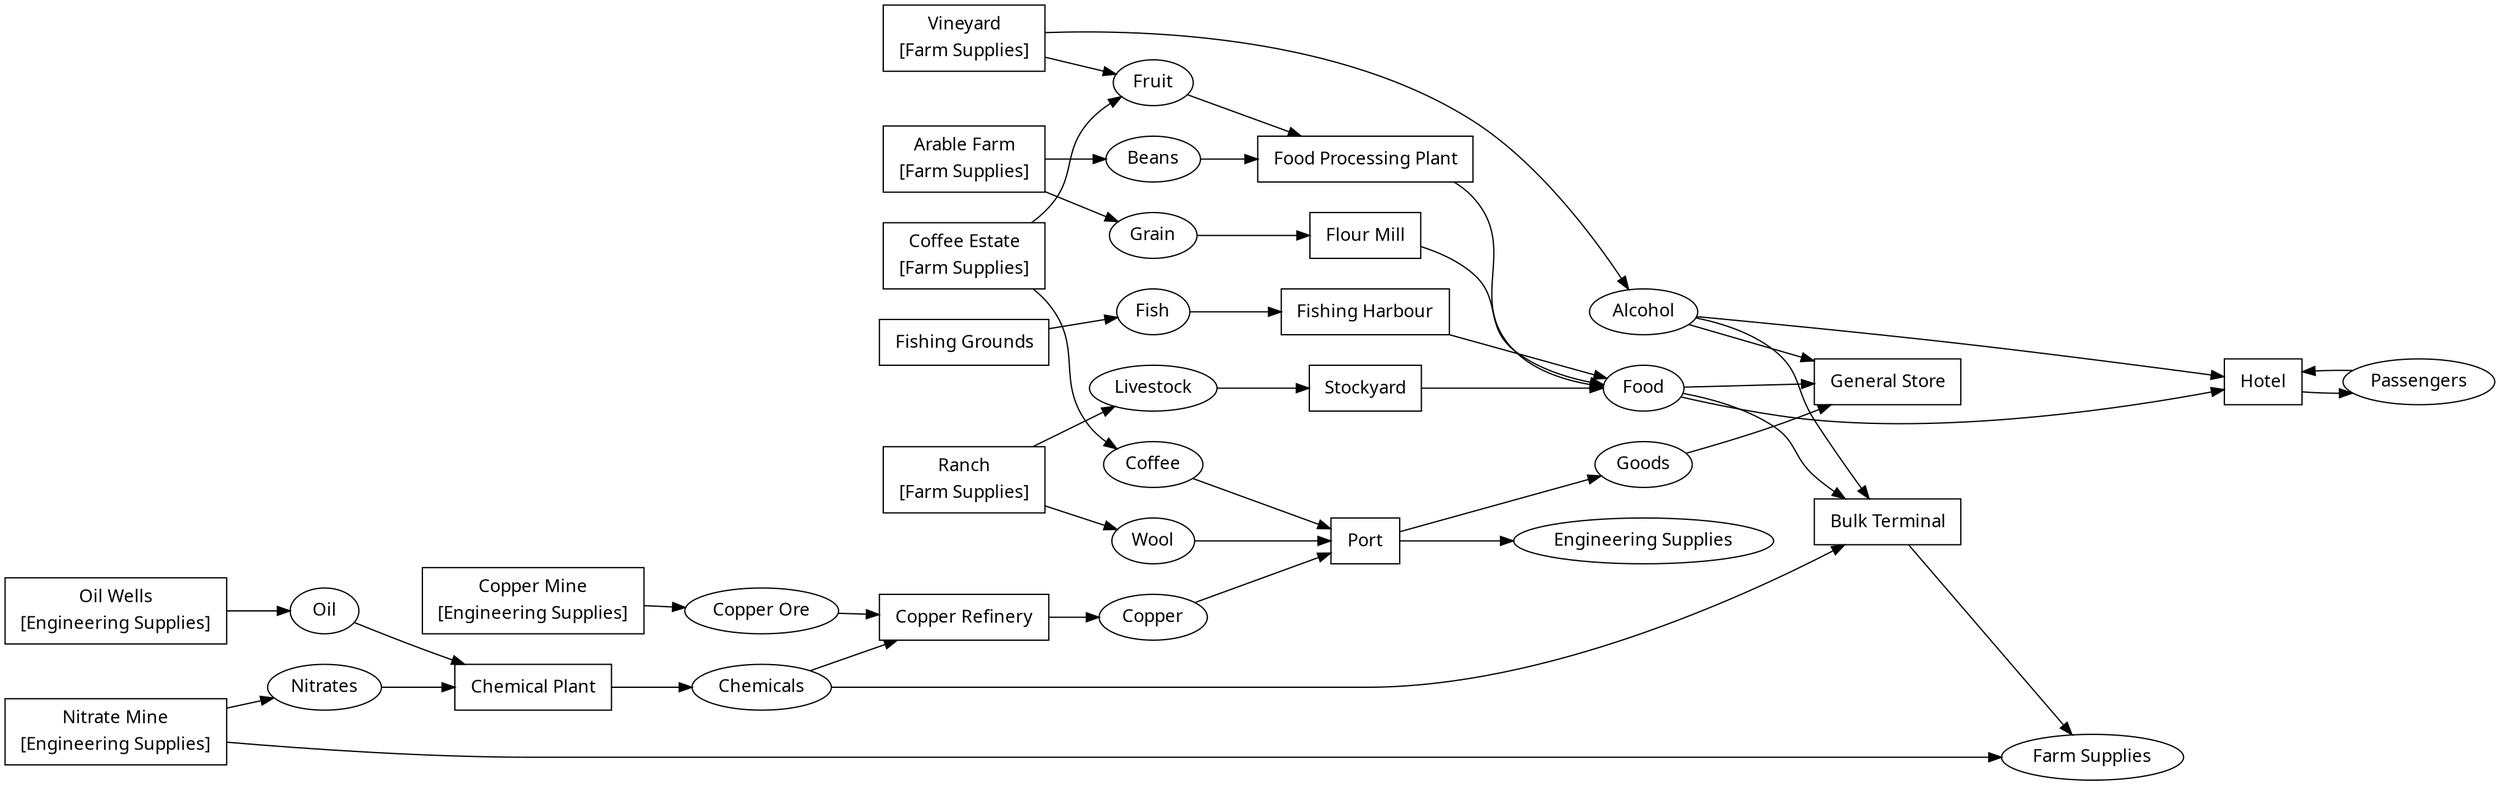 digraph tropic_basic {
	graph [fname="docs/html/tropic_basic.dot",
		fontname="sans-serif",
		nodesep="0.33",
		rankdir=LR,
		ranksep="0.44",
		stylesheet="static/css/cargoflow_styles.css",
		tooltip="Tropic Basic"
	];
	C_alcohol	 [fontname="sans-serif",
		href="cargos.html#alcohol",
		id=alcohol,
		label=Alcohol,
		shape=ellipse,
		target=_top];
	I_general_store	 [fontname="sans-serif",
		href="industries.html#general_store",
		id=general_store,
		label=<
            <table border="0" cellborder="0">
                <tr><td>General Store</td></tr>
                
                    
                
                    
                
                    
                
            </table>
        >,
		shape=box,
		target=_top,
		tooltip="General Store"];
	C_alcohol -> I_general_store	 [tooltip="Alcohol -> General Store",
		weight=3];
	I_hotel	 [fontname="sans-serif",
		href="industries.html#hotel",
		id=hotel,
		label=<
            <table border="0" cellborder="0">
                <tr><td>Hotel</td></tr>
                
                    
                
                    
                
                    
                
            </table>
        >,
		shape=box,
		target=_top,
		tooltip=Hotel];
	C_alcohol -> I_hotel	 [tooltip="Alcohol -> Hotel",
		weight=3];
	I_bulk_terminal	 [fontname="sans-serif",
		href="industries.html#bulk_terminal",
		id=bulk_terminal,
		label=<
            <table border="0" cellborder="0">
                <tr><td>Bulk Terminal</td></tr>
                
                    
                
                    
                
                    
                
            </table>
        >,
		shape=box,
		target=_top,
		tooltip="Bulk Terminal"];
	C_alcohol -> I_bulk_terminal	 [tooltip="Alcohol -> Bulk Terminal",
		weight=3];
	C_beans	 [fontname="sans-serif",
		href="cargos.html#beans",
		id=beans,
		label=Beans,
		shape=ellipse,
		target=_top];
	I_food_processor	 [fontname="sans-serif",
		href="industries.html#food_processor",
		id=food_processor,
		label=<
            <table border="0" cellborder="0">
                <tr><td>Food Processing Plant</td></tr>
                
                    
                
                    
                
            </table>
        >,
		shape=box,
		target=_top,
		tooltip="Food Processing Plant"];
	C_beans -> I_food_processor	 [tooltip="Beans -> Food Processing Plant",
		weight=2];
	C_chemicals	 [fontname="sans-serif",
		href="cargos.html#chemicals",
		id=chemicals,
		label=Chemicals,
		shape=ellipse,
		target=_top];
	I_copper_refinery	 [fontname="sans-serif",
		href="industries.html#copper_refinery",
		id=copper_refinery,
		label=<
            <table border="0" cellborder="0">
                <tr><td>Copper Refinery</td></tr>
                
                    
                
                    
                
            </table>
        >,
		shape=box,
		target=_top,
		tooltip="Copper Refinery"];
	C_chemicals -> I_copper_refinery	 [tooltip="Chemicals -> Copper Refinery",
		weight=2];
	C_chemicals -> I_bulk_terminal	 [tooltip="Chemicals -> Bulk Terminal",
		weight=3];
	C_coffee	 [fontname="sans-serif",
		href="cargos.html#coffee",
		id=coffee,
		label=Coffee,
		shape=ellipse,
		target=_top];
	I_port	 [fontname="sans-serif",
		href="industries.html#port",
		id=port,
		label=<
            <table border="0" cellborder="0">
                <tr><td>Port</td></tr>
                
                    
                
                    
                
                    
                
            </table>
        >,
		shape=box,
		target=_top,
		tooltip=Port];
	C_coffee -> I_port	 [tooltip="Coffee -> Port",
		weight=3];
	C_copper	 [fontname="sans-serif",
		href="cargos.html#copper",
		id=copper,
		label=Copper,
		shape=ellipse,
		target=_top];
	C_copper -> I_port	 [tooltip="Copper -> Port",
		weight=3];
	C_copper_ore	 [fontname="sans-serif",
		href="cargos.html#copper_ore",
		id=copper_ore,
		label="Copper Ore",
		shape=ellipse,
		target=_top];
	C_copper_ore -> I_copper_refinery	 [tooltip="Copper Ore -> Copper Refinery",
		weight=2];
	C_engineering_supplies	 [fontname="sans-serif",
		href="cargos.html#engineering_supplies",
		id=engineering_supplies,
		label="Engineering Supplies",
		shape=ellipse,
		target=_top];
	C_farm_supplies	 [fontname="sans-serif",
		href="cargos.html#farm_supplies",
		id=farm_supplies,
		label="Farm Supplies",
		shape=ellipse,
		target=_top];
	C_fish	 [fontname="sans-serif",
		href="cargos.html#fish",
		id=fish,
		label=Fish,
		shape=ellipse,
		target=_top];
	I_fishing_harbour	 [fontname="sans-serif",
		href="industries.html#fishing_harbour",
		id=fishing_harbour,
		label=<
            <table border="0" cellborder="0">
                <tr><td>Fishing Harbour</td></tr>
                
                    
                
            </table>
        >,
		shape=box,
		target=_top,
		tooltip="Fishing Harbour"];
	C_fish -> I_fishing_harbour	 [tooltip="Fish -> Fishing Harbour",
		weight=1];
	C_food	 [fontname="sans-serif",
		href="cargos.html#food",
		id=food,
		label=Food,
		shape=ellipse,
		target=_top];
	C_food -> I_general_store	 [tooltip="Food -> General Store",
		weight=3];
	C_food -> I_hotel	 [tooltip="Food -> Hotel",
		weight=3];
	C_food -> I_bulk_terminal	 [tooltip="Food -> Bulk Terminal",
		weight=3];
	C_fruits	 [fontname="sans-serif",
		href="cargos.html#fruits",
		id=fruits,
		label=Fruit,
		shape=ellipse,
		target=_top];
	C_fruits -> I_food_processor	 [tooltip="Fruit -> Food Processing Plant",
		weight=2];
	C_goods	 [fontname="sans-serif",
		href="cargos.html#goods",
		id=goods,
		label=Goods,
		shape=ellipse,
		target=_top];
	C_goods -> I_general_store	 [tooltip="Goods -> General Store",
		weight=3];
	C_grain	 [fontname="sans-serif",
		href="cargos.html#grain",
		id=grain,
		label=Grain,
		shape=ellipse,
		target=_top];
	I_flour_mill	 [fontname="sans-serif",
		href="industries.html#flour_mill",
		id=flour_mill,
		label=<
            <table border="0" cellborder="0">
                <tr><td>Flour Mill</td></tr>
                
                    
                
            </table>
        >,
		shape=box,
		target=_top,
		tooltip="Flour Mill"];
	C_grain -> I_flour_mill	 [tooltip="Grain -> Flour Mill",
		weight=1];
	C_livestock	 [fontname="sans-serif",
		href="cargos.html#livestock",
		id=livestock,
		label=Livestock,
		shape=ellipse,
		target=_top];
	I_stockyard	 [fontname="sans-serif",
		href="industries.html#stockyard",
		id=stockyard,
		label=<
            <table border="0" cellborder="0">
                <tr><td>Stockyard</td></tr>
                
                    
                
            </table>
        >,
		shape=box,
		target=_top,
		tooltip=Stockyard];
	C_livestock -> I_stockyard	 [tooltip="Livestock -> Stockyard",
		weight=1];
	C_nitrates	 [fontname="sans-serif",
		href="cargos.html#nitrates",
		id=nitrates,
		label=Nitrates,
		shape=ellipse,
		target=_top];
	I_chemical_plant	 [fontname="sans-serif",
		href="industries.html#chemical_plant",
		id=chemical_plant,
		label=<
            <table border="0" cellborder="0">
                <tr><td>Chemical Plant</td></tr>
                
                    
                
                    
                
            </table>
        >,
		shape=box,
		target=_top,
		tooltip="Chemical Plant"];
	C_nitrates -> I_chemical_plant	 [tooltip="Nitrates -> Chemical Plant",
		weight=2];
	C_oil	 [fontname="sans-serif",
		href="cargos.html#oil",
		id=oil,
		label=Oil,
		shape=ellipse,
		target=_top];
	C_oil -> I_chemical_plant	 [tooltip="Oil -> Chemical Plant",
		weight=2];
	C_wool	 [fontname="sans-serif",
		href="cargos.html#wool",
		id=wool,
		label=Wool,
		shape=ellipse,
		target=_top];
	C_wool -> I_port	 [tooltip="Wool -> Port",
		weight=3];
	I_arable_farm	 [fontname="sans-serif",
		href="industries.html#arable_farm",
		id=arable_farm,
		label=<
            <table border="0" cellborder="0">
                <tr><td>Arable Farm</td></tr>
                
                    
                        <tr><td>[Farm Supplies]</td></tr>
                    
                
            </table>
        >,
		shape=box,
		target=_top,
		tooltip="Arable Farm"];
	I_arable_farm -> C_beans	 [tooltip="Arable Farm -> Beans",
		weight=2];
	I_arable_farm -> C_grain	 [tooltip="Arable Farm -> Grain",
		weight=2];
	I_bulk_terminal -> C_farm_supplies	 [tooltip="Bulk Terminal -> Farm Supplies",
		weight=1];
	I_chemical_plant -> C_chemicals	 [tooltip="Chemical Plant -> Chemicals",
		weight=1];
	I_coffee_estate	 [fontname="sans-serif",
		href="industries.html#coffee_estate",
		id=coffee_estate,
		label=<
            <table border="0" cellborder="0">
                <tr><td>Coffee Estate</td></tr>
                
                    
                        <tr><td>[Farm Supplies]</td></tr>
                    
                
            </table>
        >,
		shape=box,
		target=_top,
		tooltip="Coffee Estate"];
	I_coffee_estate -> C_coffee	 [tooltip="Coffee Estate -> Coffee",
		weight=2];
	I_coffee_estate -> C_fruits	 [tooltip="Coffee Estate -> Fruit",
		weight=2];
	I_copper_mine	 [fontname="sans-serif",
		href="industries.html#copper_mine",
		id=copper_mine,
		label=<
            <table border="0" cellborder="0">
                <tr><td>Copper Mine</td></tr>
                
                    
                        <tr><td>[Engineering Supplies]</td></tr>
                    
                
            </table>
        >,
		shape=box,
		target=_top,
		tooltip="Copper Mine"];
	I_copper_mine -> C_copper_ore	 [tooltip="Copper Mine -> Copper Ore",
		weight=1];
	I_copper_refinery -> C_copper	 [tooltip="Copper Refinery -> Copper",
		weight=1];
	I_fishing_grounds	 [fontname="sans-serif",
		href="industries.html#fishing_grounds",
		id=fishing_grounds,
		label=<
            <table border="0" cellborder="0">
                <tr><td>Fishing Grounds</td></tr>
                
            </table>
        >,
		shape=box,
		target=_top,
		tooltip="Fishing Grounds"];
	I_fishing_grounds -> C_fish	 [tooltip="Fishing Grounds -> Fish",
		weight=1];
	I_fishing_harbour -> C_food	 [tooltip="Fishing Harbour -> Food",
		weight=1];
	I_flour_mill -> C_food	 [tooltip="Flour Mill -> Food",
		weight=1];
	I_food_processor -> C_food	 [tooltip="Food Processing Plant -> Food",
		weight=1];
	CI_hotel_passengers	 [fontname="sans-serif",
		href="cargos.html#passengers",
		id=passengers,
		label=Passengers,
		shape=ellipse,
		target=_top];
	I_hotel -> CI_hotel_passengers	 [tooltip="Hotel -> Passengers"];
	CI_hotel_passengers -> I_hotel	 [tooltip="Passengers -> Hotel"];
	I_nitrate_mine	 [fontname="sans-serif",
		href="industries.html#nitrate_mine",
		id=nitrate_mine,
		label=<
            <table border="0" cellborder="0">
                <tr><td>Nitrate Mine</td></tr>
                
                    
                        <tr><td>[Engineering Supplies]</td></tr>
                    
                
            </table>
        >,
		shape=box,
		target=_top,
		tooltip="Nitrate Mine"];
	I_nitrate_mine -> C_farm_supplies	 [tooltip="Nitrate Mine -> Farm Supplies",
		weight=2];
	I_nitrate_mine -> C_nitrates	 [tooltip="Nitrate Mine -> Nitrates",
		weight=2];
	I_oil_wells	 [fontname="sans-serif",
		href="industries.html#oil_wells",
		id=oil_wells,
		label=<
            <table border="0" cellborder="0">
                <tr><td>Oil Wells</td></tr>
                
                    
                        <tr><td>[Engineering Supplies]</td></tr>
                    
                
            </table>
        >,
		shape=box,
		target=_top,
		tooltip="Oil Wells"];
	I_oil_wells -> C_oil	 [tooltip="Oil Wells -> Oil",
		weight=1];
	I_port -> C_engineering_supplies	 [tooltip="Port -> Engineering Supplies",
		weight=2];
	I_port -> C_goods	 [tooltip="Port -> Goods",
		weight=2];
	I_ranch	 [fontname="sans-serif",
		href="industries.html#ranch",
		id=ranch,
		label=<
            <table border="0" cellborder="0">
                <tr><td>Ranch</td></tr>
                
                    
                        <tr><td>[Farm Supplies]</td></tr>
                    
                
            </table>
        >,
		shape=box,
		target=_top,
		tooltip=Ranch];
	I_ranch -> C_livestock	 [tooltip="Ranch -> Livestock",
		weight=2];
	I_ranch -> C_wool	 [tooltip="Ranch -> Wool",
		weight=2];
	I_stockyard -> C_food	 [tooltip="Stockyard -> Food",
		weight=1];
	I_vineyard	 [fontname="sans-serif",
		href="industries.html#vineyard",
		id=vineyard,
		label=<
            <table border="0" cellborder="0">
                <tr><td>Vineyard</td></tr>
                
                    
                        <tr><td>[Farm Supplies]</td></tr>
                    
                
            </table>
        >,
		shape=box,
		target=_top,
		tooltip=Vineyard];
	I_vineyard -> C_alcohol	 [tooltip="Vineyard -> Alcohol",
		weight=2];
	I_vineyard -> C_fruits	 [tooltip="Vineyard -> Fruit",
		weight=2];
}
